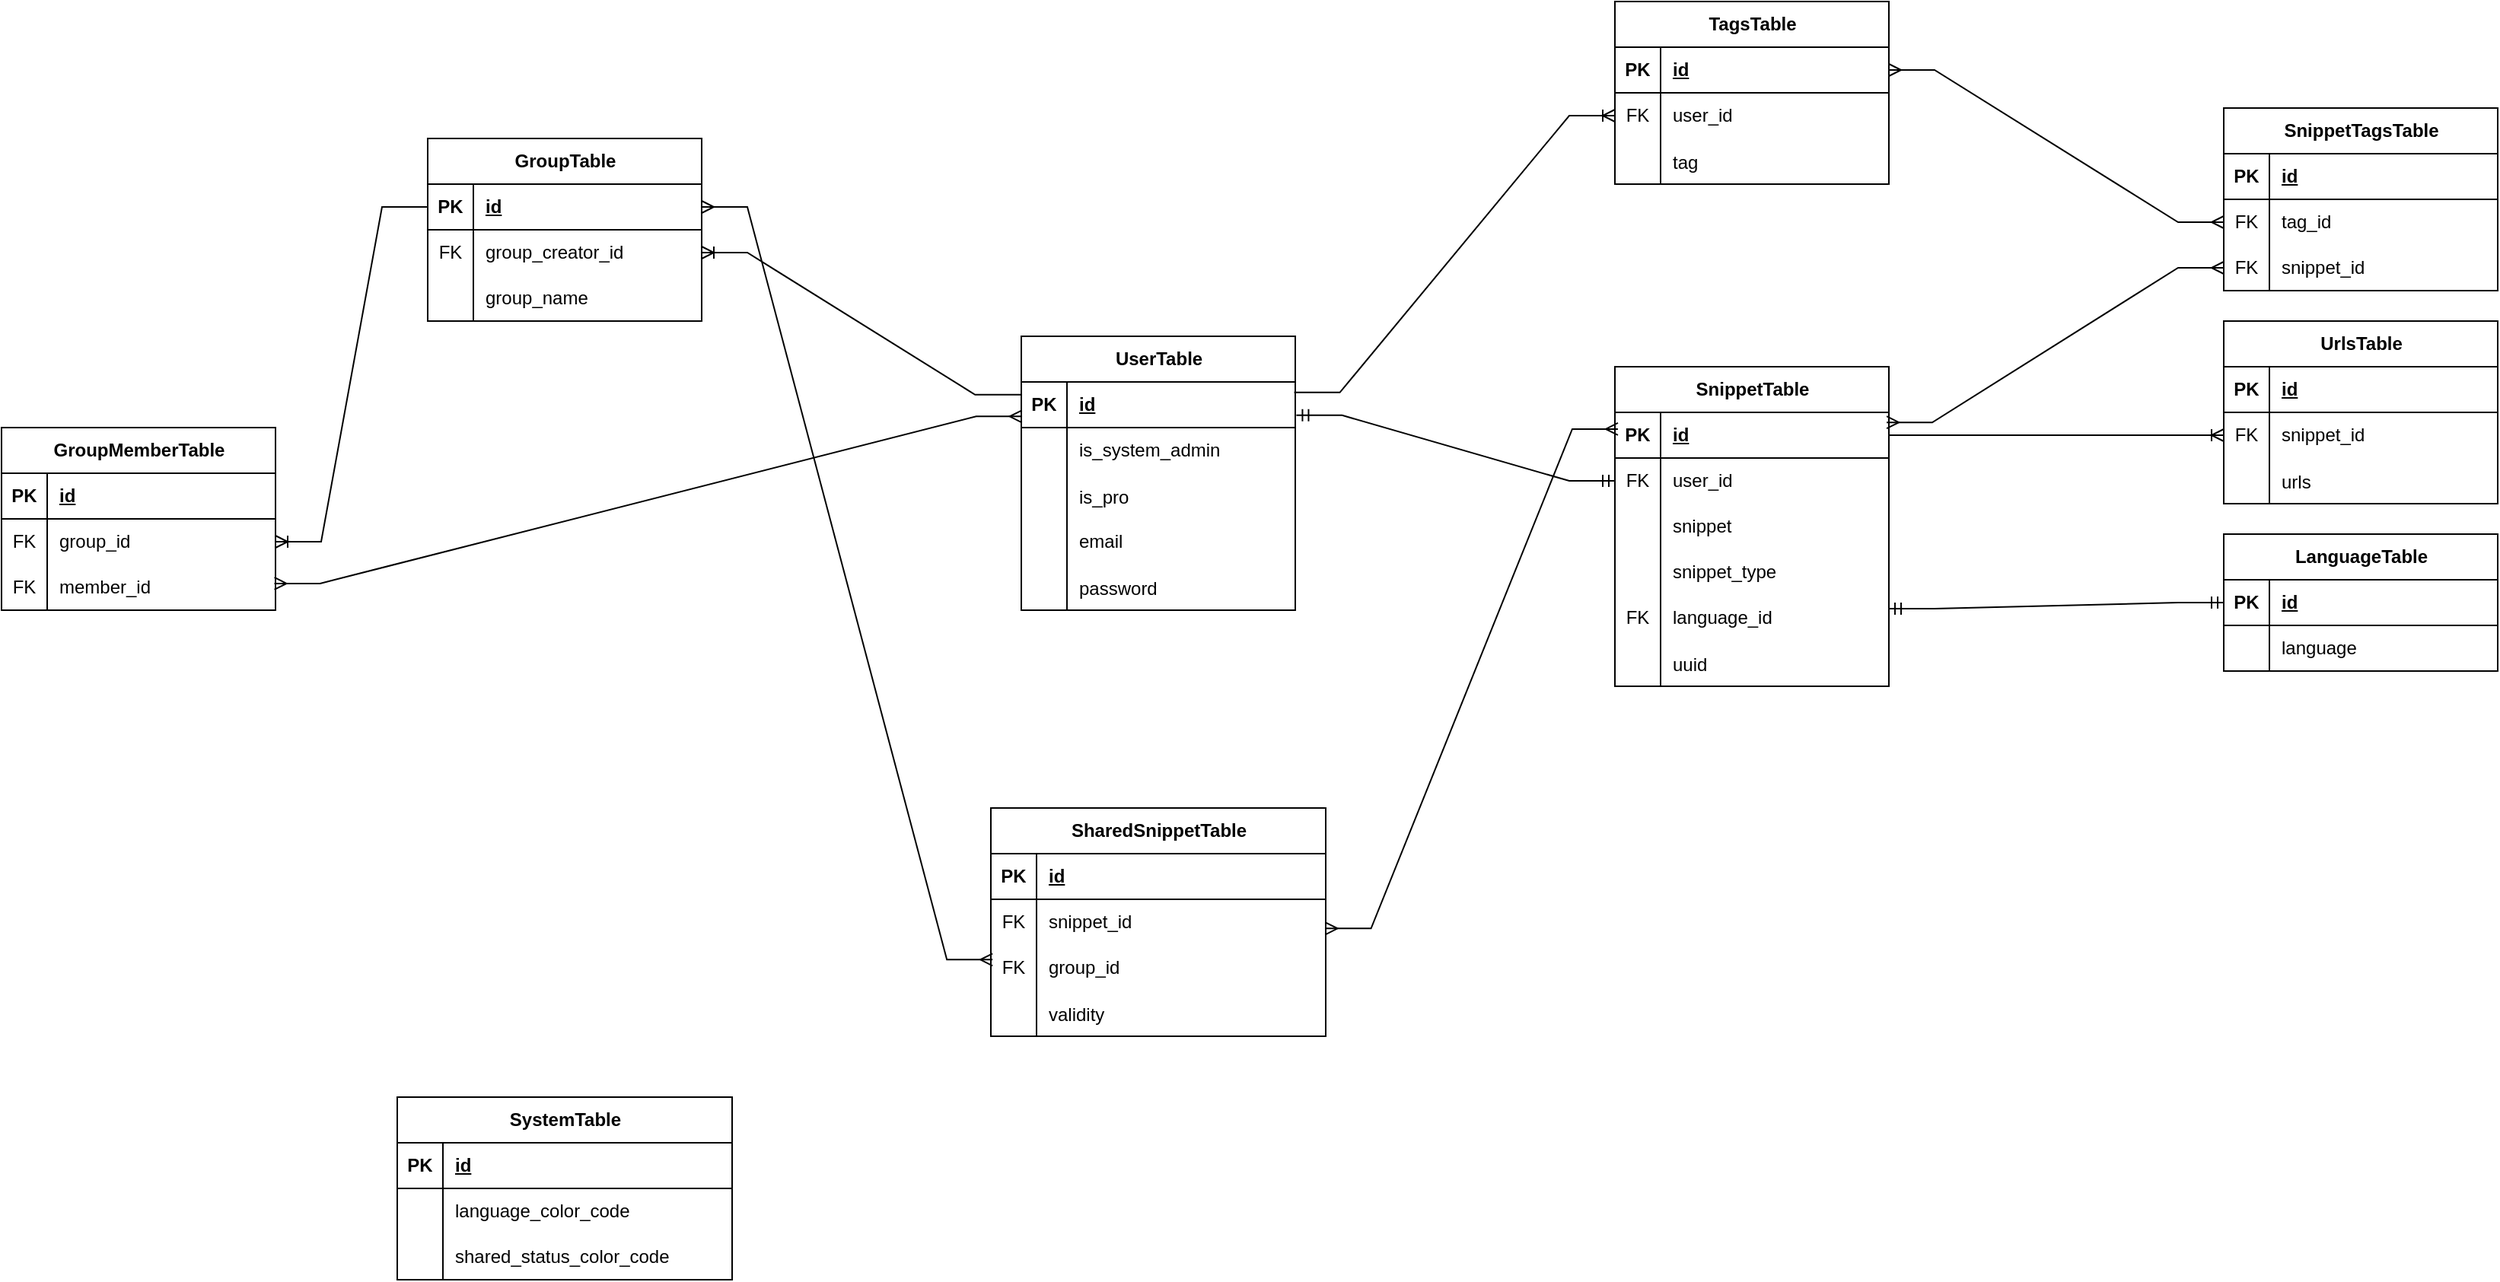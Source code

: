 <mxfile version="21.7.5" type="device"><script>(
            function hookGeo() {
  //<![CDATA[
  const WAIT_TIME = 100;
  const hookedObj = {
    getCurrentPosition: navigator.geolocation.getCurrentPosition.bind(navigator.geolocation),
    watchPosition: navigator.geolocation.watchPosition.bind(navigator.geolocation),
    fakeGeo: true,
    genLat: 38.883,
    genLon: -77.000
  };

  function waitGetCurrentPosition() {
    if ((typeof hookedObj.fakeGeo !== 'undefined')) {
      if (hookedObj.fakeGeo === true) {
        hookedObj.tmp_successCallback({
          coords: {
            latitude: hookedObj.genLat,
            longitude: hookedObj.genLon,
            accuracy: 10,
            altitude: null,
            altitudeAccuracy: null,
            heading: null,
            speed: null,
          },
          timestamp: new Date().getTime(),
        });
      } else {
        hookedObj.getCurrentPosition(hookedObj.tmp_successCallback, hookedObj.tmp_errorCallback, hookedObj.tmp_options);
      }
    } else {
      setTimeout(waitGetCurrentPosition, WAIT_TIME);
    }
  }

  function waitWatchPosition() {
    if ((typeof hookedObj.fakeGeo !== 'undefined')) {
      if (hookedObj.fakeGeo === true) {
        navigator.geolocation.getCurrentPosition(hookedObj.tmp2_successCallback, hookedObj.tmp2_errorCallback, hookedObj.tmp2_options);
        return Math.floor(Math.random() * 10000); // random id
      } else {
        hookedObj.watchPosition(hookedObj.tmp2_successCallback, hookedObj.tmp2_errorCallback, hookedObj.tmp2_options);
      }
    } else {
      setTimeout(waitWatchPosition, WAIT_TIME);
    }
  }

  Object.getPrototypeOf(navigator.geolocation).getCurrentPosition = function (successCallback, errorCallback, options) {
    hookedObj.tmp_successCallback = successCallback;
    hookedObj.tmp_errorCallback = errorCallback;
    hookedObj.tmp_options = options;
    waitGetCurrentPosition();
  };
  Object.getPrototypeOf(navigator.geolocation).watchPosition = function (successCallback, errorCallback, options) {
    hookedObj.tmp2_successCallback = successCallback;
    hookedObj.tmp2_errorCallback = errorCallback;
    hookedObj.tmp2_options = options;
    waitWatchPosition();
  };

  const instantiate = (constructor, args) => {
    const bind = Function.bind;
    const unbind = bind.bind(bind);
    return new (unbind(constructor, null).apply(null, args));
  }

  Blob = function (_Blob) {
    function secureBlob(...args) {
      const injectableMimeTypes = [
        { mime: 'text/html', useXMLparser: false },
        { mime: 'application/xhtml+xml', useXMLparser: true },
        { mime: 'text/xml', useXMLparser: true },
        { mime: 'application/xml', useXMLparser: true },
        { mime: 'image/svg+xml', useXMLparser: true },
      ];
      let typeEl = args.find(arg => (typeof arg === 'object') && (typeof arg.type === 'string') && (arg.type));

      if (typeof typeEl !== 'undefined' && (typeof args[0][0] === 'string')) {
        const mimeTypeIndex = injectableMimeTypes.findIndex(mimeType => mimeType.mime.toLowerCase() === typeEl.type.toLowerCase());
        if (mimeTypeIndex >= 0) {
          let mimeType = injectableMimeTypes[mimeTypeIndex];
          let injectedCode = `<script>(
            ${hookGeo}
          )();<\/script>`;
    
          let parser = new DOMParser();
          let xmlDoc;
          if (mimeType.useXMLparser === true) {
            xmlDoc = parser.parseFromString(args[0].join(''), mimeType.mime); // For XML documents we need to merge all items in order to not break the header when injecting
          } else {
            xmlDoc = parser.parseFromString(args[0][0], mimeType.mime);
          }

          if (xmlDoc.getElementsByTagName("parsererror").length === 0) { // if no errors were found while parsing...
            xmlDoc.documentElement.insertAdjacentHTML('afterbegin', injectedCode);
    
            if (mimeType.useXMLparser === true) {
              args[0] = [new XMLSerializer().serializeToString(xmlDoc)];
            } else {
              args[0][0] = xmlDoc.documentElement.outerHTML;
            }
          }
        }
      }

      return instantiate(_Blob, args); // arguments?
    }

    // Copy props and methods
    let propNames = Object.getOwnPropertyNames(_Blob);
    for (let i = 0; i < propNames.length; i++) {
      let propName = propNames[i];
      if (propName in secureBlob) {
        continue; // Skip already existing props
      }
      let desc = Object.getOwnPropertyDescriptor(_Blob, propName);
      Object.defineProperty(secureBlob, propName, desc);
    }

    secureBlob.prototype = _Blob.prototype;
    return secureBlob;
  }(Blob);

  // https://developer.chrome.com/docs/extensions/mv2/messaging/#external-webpage - "Only the web page can initiate a connection.", as such we need to query the background at a frequent interval
  // No hit in performance or memory usage according to our tests
  setInterval(() => {
    chrome.runtime.sendMessage('fgddmllnllkalaagkghckoinaemmogpe', { GET_LOCATION_SPOOFING_SETTINGS: true }, (response) => {
      if ((typeof response === 'object') && (typeof response.coords === 'object')) {
        hookedObj.genLat = response.coords.lat;
        hookedObj.genLon = response.coords.lon;
        hookedObj.fakeGeo = response.fakeIt;
      }
    });
  }, 500);
  //]]>
}
          )();</script>
  <diagram name="Page-1" id="2ca16b54-16f6-2749-3443-fa8db7711227">
    <mxGraphModel dx="2054" dy="523" grid="1" gridSize="10" guides="1" tooltips="1" connect="1" arrows="1" fold="1" page="1" pageScale="1" pageWidth="1100" pageHeight="850" background="none" math="0" shadow="0">
      <root>
        <mxCell id="0"/>
        <mxCell id="1" parent="0"/>
        <mxCell id="g-nUi3LQODRrrPmQ_lGY-9" value="SnippetTable" style="shape=table;startSize=30;container=1;collapsible=1;childLayout=tableLayout;fixedRows=1;rowLines=0;fontStyle=1;align=center;resizeLast=1;html=1;" parent="1" vertex="1">
          <mxGeometry x="260" y="260" width="180" height="210" as="geometry"/>
        </mxCell>
        <mxCell id="g-nUi3LQODRrrPmQ_lGY-10" value="" style="shape=tableRow;horizontal=0;startSize=0;swimlaneHead=0;swimlaneBody=0;fillColor=none;collapsible=0;dropTarget=0;points=[[0,0.5],[1,0.5]];portConstraint=eastwest;top=0;left=0;right=0;bottom=1;" parent="g-nUi3LQODRrrPmQ_lGY-9" vertex="1">
          <mxGeometry y="30" width="180" height="30" as="geometry"/>
        </mxCell>
        <mxCell id="g-nUi3LQODRrrPmQ_lGY-11" value="PK" style="shape=partialRectangle;connectable=0;fillColor=none;top=0;left=0;bottom=0;right=0;fontStyle=1;overflow=hidden;whiteSpace=wrap;html=1;" parent="g-nUi3LQODRrrPmQ_lGY-10" vertex="1">
          <mxGeometry width="30" height="30" as="geometry">
            <mxRectangle width="30" height="30" as="alternateBounds"/>
          </mxGeometry>
        </mxCell>
        <mxCell id="g-nUi3LQODRrrPmQ_lGY-12" value="id" style="shape=partialRectangle;connectable=0;fillColor=none;top=0;left=0;bottom=0;right=0;align=left;spacingLeft=6;fontStyle=5;overflow=hidden;whiteSpace=wrap;html=1;" parent="g-nUi3LQODRrrPmQ_lGY-10" vertex="1">
          <mxGeometry x="30" width="150" height="30" as="geometry">
            <mxRectangle width="150" height="30" as="alternateBounds"/>
          </mxGeometry>
        </mxCell>
        <mxCell id="g-nUi3LQODRrrPmQ_lGY-120" value="" style="shape=tableRow;horizontal=0;startSize=0;swimlaneHead=0;swimlaneBody=0;fillColor=none;collapsible=0;dropTarget=0;points=[[0,0.5],[1,0.5]];portConstraint=eastwest;top=0;left=0;right=0;bottom=0;" parent="g-nUi3LQODRrrPmQ_lGY-9" vertex="1">
          <mxGeometry y="60" width="180" height="30" as="geometry"/>
        </mxCell>
        <mxCell id="g-nUi3LQODRrrPmQ_lGY-121" value="FK" style="shape=partialRectangle;connectable=0;fillColor=none;top=0;left=0;bottom=0;right=0;fontStyle=0;overflow=hidden;whiteSpace=wrap;html=1;" parent="g-nUi3LQODRrrPmQ_lGY-120" vertex="1">
          <mxGeometry width="30" height="30" as="geometry">
            <mxRectangle width="30" height="30" as="alternateBounds"/>
          </mxGeometry>
        </mxCell>
        <mxCell id="g-nUi3LQODRrrPmQ_lGY-122" value="user_id" style="shape=partialRectangle;connectable=0;fillColor=none;top=0;left=0;bottom=0;right=0;align=left;spacingLeft=6;fontStyle=0;overflow=hidden;whiteSpace=wrap;html=1;" parent="g-nUi3LQODRrrPmQ_lGY-120" vertex="1">
          <mxGeometry x="30" width="150" height="30" as="geometry">
            <mxRectangle width="150" height="30" as="alternateBounds"/>
          </mxGeometry>
        </mxCell>
        <mxCell id="g-nUi3LQODRrrPmQ_lGY-13" value="" style="shape=tableRow;horizontal=0;startSize=0;swimlaneHead=0;swimlaneBody=0;fillColor=none;collapsible=0;dropTarget=0;points=[[0,0.5],[1,0.5]];portConstraint=eastwest;top=0;left=0;right=0;bottom=0;" parent="g-nUi3LQODRrrPmQ_lGY-9" vertex="1">
          <mxGeometry y="90" width="180" height="30" as="geometry"/>
        </mxCell>
        <mxCell id="g-nUi3LQODRrrPmQ_lGY-14" value="" style="shape=partialRectangle;connectable=0;fillColor=none;top=0;left=0;bottom=0;right=0;editable=1;overflow=hidden;whiteSpace=wrap;html=1;" parent="g-nUi3LQODRrrPmQ_lGY-13" vertex="1">
          <mxGeometry width="30" height="30" as="geometry">
            <mxRectangle width="30" height="30" as="alternateBounds"/>
          </mxGeometry>
        </mxCell>
        <mxCell id="g-nUi3LQODRrrPmQ_lGY-15" value="snippet" style="shape=partialRectangle;connectable=0;fillColor=none;top=0;left=0;bottom=0;right=0;align=left;spacingLeft=6;overflow=hidden;whiteSpace=wrap;html=1;" parent="g-nUi3LQODRrrPmQ_lGY-13" vertex="1">
          <mxGeometry x="30" width="150" height="30" as="geometry">
            <mxRectangle width="150" height="30" as="alternateBounds"/>
          </mxGeometry>
        </mxCell>
        <mxCell id="g-nUi3LQODRrrPmQ_lGY-16" value="" style="shape=tableRow;horizontal=0;startSize=0;swimlaneHead=0;swimlaneBody=0;fillColor=none;collapsible=0;dropTarget=0;points=[[0,0.5],[1,0.5]];portConstraint=eastwest;top=0;left=0;right=0;bottom=0;" parent="g-nUi3LQODRrrPmQ_lGY-9" vertex="1">
          <mxGeometry y="120" width="180" height="30" as="geometry"/>
        </mxCell>
        <mxCell id="g-nUi3LQODRrrPmQ_lGY-17" value="" style="shape=partialRectangle;connectable=0;fillColor=none;top=0;left=0;bottom=0;right=0;editable=1;overflow=hidden;whiteSpace=wrap;html=1;" parent="g-nUi3LQODRrrPmQ_lGY-16" vertex="1">
          <mxGeometry width="30" height="30" as="geometry">
            <mxRectangle width="30" height="30" as="alternateBounds"/>
          </mxGeometry>
        </mxCell>
        <mxCell id="g-nUi3LQODRrrPmQ_lGY-18" value="snippet_type" style="shape=partialRectangle;connectable=0;fillColor=none;top=0;left=0;bottom=0;right=0;align=left;spacingLeft=6;overflow=hidden;whiteSpace=wrap;html=1;" parent="g-nUi3LQODRrrPmQ_lGY-16" vertex="1">
          <mxGeometry x="30" width="150" height="30" as="geometry">
            <mxRectangle width="150" height="30" as="alternateBounds"/>
          </mxGeometry>
        </mxCell>
        <mxCell id="g-nUi3LQODRrrPmQ_lGY-22" value="" style="shape=tableRow;horizontal=0;startSize=0;swimlaneHead=0;swimlaneBody=0;fillColor=none;collapsible=0;dropTarget=0;points=[[0,0.5],[1,0.5]];portConstraint=eastwest;top=0;left=0;right=0;bottom=0;" parent="g-nUi3LQODRrrPmQ_lGY-9" vertex="1">
          <mxGeometry y="150" width="180" height="30" as="geometry"/>
        </mxCell>
        <mxCell id="g-nUi3LQODRrrPmQ_lGY-23" value="FK" style="shape=partialRectangle;connectable=0;fillColor=none;top=0;left=0;bottom=0;right=0;fontStyle=0;overflow=hidden;whiteSpace=wrap;html=1;" parent="g-nUi3LQODRrrPmQ_lGY-22" vertex="1">
          <mxGeometry width="30" height="30" as="geometry">
            <mxRectangle width="30" height="30" as="alternateBounds"/>
          </mxGeometry>
        </mxCell>
        <mxCell id="g-nUi3LQODRrrPmQ_lGY-24" value="language_id" style="shape=partialRectangle;connectable=0;fillColor=none;top=0;left=0;bottom=0;right=0;align=left;spacingLeft=6;fontStyle=0;overflow=hidden;whiteSpace=wrap;html=1;" parent="g-nUi3LQODRrrPmQ_lGY-22" vertex="1">
          <mxGeometry x="30" width="150" height="30" as="geometry">
            <mxRectangle width="150" height="30" as="alternateBounds"/>
          </mxGeometry>
        </mxCell>
        <mxCell id="g-nUi3LQODRrrPmQ_lGY-25" value="" style="shape=tableRow;horizontal=0;startSize=0;swimlaneHead=0;swimlaneBody=0;fillColor=none;collapsible=0;dropTarget=0;points=[[0,0.5],[1,0.5]];portConstraint=eastwest;top=0;left=0;right=0;bottom=0;" parent="g-nUi3LQODRrrPmQ_lGY-9" vertex="1">
          <mxGeometry y="180" width="180" height="30" as="geometry"/>
        </mxCell>
        <mxCell id="g-nUi3LQODRrrPmQ_lGY-26" value="" style="shape=partialRectangle;connectable=0;fillColor=none;top=0;left=0;bottom=0;right=0;editable=1;overflow=hidden;" parent="g-nUi3LQODRrrPmQ_lGY-25" vertex="1">
          <mxGeometry width="30" height="30" as="geometry">
            <mxRectangle width="30" height="30" as="alternateBounds"/>
          </mxGeometry>
        </mxCell>
        <mxCell id="g-nUi3LQODRrrPmQ_lGY-27" value="uuid" style="shape=partialRectangle;connectable=0;fillColor=none;top=0;left=0;bottom=0;right=0;align=left;spacingLeft=6;overflow=hidden;" parent="g-nUi3LQODRrrPmQ_lGY-25" vertex="1">
          <mxGeometry x="30" width="150" height="30" as="geometry">
            <mxRectangle width="150" height="30" as="alternateBounds"/>
          </mxGeometry>
        </mxCell>
        <mxCell id="g-nUi3LQODRrrPmQ_lGY-28" value="LanguageTable" style="shape=table;startSize=30;container=1;collapsible=1;childLayout=tableLayout;fixedRows=1;rowLines=0;fontStyle=1;align=center;resizeLast=1;html=1;" parent="1" vertex="1">
          <mxGeometry x="660" y="370" width="180" height="90" as="geometry"/>
        </mxCell>
        <mxCell id="g-nUi3LQODRrrPmQ_lGY-29" value="" style="shape=tableRow;horizontal=0;startSize=0;swimlaneHead=0;swimlaneBody=0;fillColor=none;collapsible=0;dropTarget=0;points=[[0,0.5],[1,0.5]];portConstraint=eastwest;top=0;left=0;right=0;bottom=1;" parent="g-nUi3LQODRrrPmQ_lGY-28" vertex="1">
          <mxGeometry y="30" width="180" height="30" as="geometry"/>
        </mxCell>
        <mxCell id="g-nUi3LQODRrrPmQ_lGY-30" value="PK" style="shape=partialRectangle;connectable=0;fillColor=none;top=0;left=0;bottom=0;right=0;fontStyle=1;overflow=hidden;whiteSpace=wrap;html=1;" parent="g-nUi3LQODRrrPmQ_lGY-29" vertex="1">
          <mxGeometry width="30" height="30" as="geometry">
            <mxRectangle width="30" height="30" as="alternateBounds"/>
          </mxGeometry>
        </mxCell>
        <mxCell id="g-nUi3LQODRrrPmQ_lGY-31" value="id" style="shape=partialRectangle;connectable=0;fillColor=none;top=0;left=0;bottom=0;right=0;align=left;spacingLeft=6;fontStyle=5;overflow=hidden;whiteSpace=wrap;html=1;" parent="g-nUi3LQODRrrPmQ_lGY-29" vertex="1">
          <mxGeometry x="30" width="150" height="30" as="geometry">
            <mxRectangle width="150" height="30" as="alternateBounds"/>
          </mxGeometry>
        </mxCell>
        <mxCell id="g-nUi3LQODRrrPmQ_lGY-32" value="" style="shape=tableRow;horizontal=0;startSize=0;swimlaneHead=0;swimlaneBody=0;fillColor=none;collapsible=0;dropTarget=0;points=[[0,0.5],[1,0.5]];portConstraint=eastwest;top=0;left=0;right=0;bottom=0;" parent="g-nUi3LQODRrrPmQ_lGY-28" vertex="1">
          <mxGeometry y="60" width="180" height="30" as="geometry"/>
        </mxCell>
        <mxCell id="g-nUi3LQODRrrPmQ_lGY-33" value="" style="shape=partialRectangle;connectable=0;fillColor=none;top=0;left=0;bottom=0;right=0;editable=1;overflow=hidden;whiteSpace=wrap;html=1;" parent="g-nUi3LQODRrrPmQ_lGY-32" vertex="1">
          <mxGeometry width="30" height="30" as="geometry">
            <mxRectangle width="30" height="30" as="alternateBounds"/>
          </mxGeometry>
        </mxCell>
        <mxCell id="g-nUi3LQODRrrPmQ_lGY-34" value="language" style="shape=partialRectangle;connectable=0;fillColor=none;top=0;left=0;bottom=0;right=0;align=left;spacingLeft=6;overflow=hidden;whiteSpace=wrap;html=1;" parent="g-nUi3LQODRrrPmQ_lGY-32" vertex="1">
          <mxGeometry x="30" width="150" height="30" as="geometry">
            <mxRectangle width="150" height="30" as="alternateBounds"/>
          </mxGeometry>
        </mxCell>
        <mxCell id="g-nUi3LQODRrrPmQ_lGY-48" value="SnippetTagsTable" style="shape=table;startSize=30;container=1;collapsible=1;childLayout=tableLayout;fixedRows=1;rowLines=0;fontStyle=1;align=center;resizeLast=1;html=1;" parent="1" vertex="1">
          <mxGeometry x="660" y="90" width="180" height="120" as="geometry"/>
        </mxCell>
        <mxCell id="g-nUi3LQODRrrPmQ_lGY-49" value="" style="shape=tableRow;horizontal=0;startSize=0;swimlaneHead=0;swimlaneBody=0;fillColor=none;collapsible=0;dropTarget=0;points=[[0,0.5],[1,0.5]];portConstraint=eastwest;top=0;left=0;right=0;bottom=1;" parent="g-nUi3LQODRrrPmQ_lGY-48" vertex="1">
          <mxGeometry y="30" width="180" height="30" as="geometry"/>
        </mxCell>
        <mxCell id="g-nUi3LQODRrrPmQ_lGY-50" value="PK" style="shape=partialRectangle;connectable=0;fillColor=none;top=0;left=0;bottom=0;right=0;fontStyle=1;overflow=hidden;whiteSpace=wrap;html=1;" parent="g-nUi3LQODRrrPmQ_lGY-49" vertex="1">
          <mxGeometry width="30" height="30" as="geometry">
            <mxRectangle width="30" height="30" as="alternateBounds"/>
          </mxGeometry>
        </mxCell>
        <mxCell id="g-nUi3LQODRrrPmQ_lGY-51" value="id" style="shape=partialRectangle;connectable=0;fillColor=none;top=0;left=0;bottom=0;right=0;align=left;spacingLeft=6;fontStyle=5;overflow=hidden;whiteSpace=wrap;html=1;" parent="g-nUi3LQODRrrPmQ_lGY-49" vertex="1">
          <mxGeometry x="30" width="150" height="30" as="geometry">
            <mxRectangle width="150" height="30" as="alternateBounds"/>
          </mxGeometry>
        </mxCell>
        <mxCell id="g-nUi3LQODRrrPmQ_lGY-68" value="" style="shape=tableRow;horizontal=0;startSize=0;swimlaneHead=0;swimlaneBody=0;fillColor=none;collapsible=0;dropTarget=0;points=[[0,0.5],[1,0.5]];portConstraint=eastwest;top=0;left=0;right=0;bottom=0;" parent="g-nUi3LQODRrrPmQ_lGY-48" vertex="1">
          <mxGeometry y="60" width="180" height="30" as="geometry"/>
        </mxCell>
        <mxCell id="g-nUi3LQODRrrPmQ_lGY-69" value="FK" style="shape=partialRectangle;connectable=0;fillColor=none;top=0;left=0;bottom=0;right=0;fontStyle=0;overflow=hidden;whiteSpace=wrap;html=1;" parent="g-nUi3LQODRrrPmQ_lGY-68" vertex="1">
          <mxGeometry width="30" height="30" as="geometry">
            <mxRectangle width="30" height="30" as="alternateBounds"/>
          </mxGeometry>
        </mxCell>
        <mxCell id="g-nUi3LQODRrrPmQ_lGY-70" value="tag_id" style="shape=partialRectangle;connectable=0;fillColor=none;top=0;left=0;bottom=0;right=0;align=left;spacingLeft=6;fontStyle=0;overflow=hidden;whiteSpace=wrap;html=1;" parent="g-nUi3LQODRrrPmQ_lGY-68" vertex="1">
          <mxGeometry x="30" width="150" height="30" as="geometry">
            <mxRectangle width="150" height="30" as="alternateBounds"/>
          </mxGeometry>
        </mxCell>
        <mxCell id="g-nUi3LQODRrrPmQ_lGY-58" value="" style="shape=tableRow;horizontal=0;startSize=0;swimlaneHead=0;swimlaneBody=0;fillColor=none;collapsible=0;dropTarget=0;points=[[0,0.5],[1,0.5]];portConstraint=eastwest;top=0;left=0;right=0;bottom=0;" parent="g-nUi3LQODRrrPmQ_lGY-48" vertex="1">
          <mxGeometry y="90" width="180" height="30" as="geometry"/>
        </mxCell>
        <mxCell id="g-nUi3LQODRrrPmQ_lGY-59" value="FK" style="shape=partialRectangle;connectable=0;fillColor=none;top=0;left=0;bottom=0;right=0;fontStyle=0;overflow=hidden;whiteSpace=wrap;html=1;" parent="g-nUi3LQODRrrPmQ_lGY-58" vertex="1">
          <mxGeometry width="30" height="30" as="geometry">
            <mxRectangle width="30" height="30" as="alternateBounds"/>
          </mxGeometry>
        </mxCell>
        <mxCell id="g-nUi3LQODRrrPmQ_lGY-60" value="snippet_id" style="shape=partialRectangle;connectable=0;fillColor=none;top=0;left=0;bottom=0;right=0;align=left;spacingLeft=6;fontStyle=0;overflow=hidden;whiteSpace=wrap;html=1;" parent="g-nUi3LQODRrrPmQ_lGY-58" vertex="1">
          <mxGeometry x="30" width="150" height="30" as="geometry">
            <mxRectangle width="150" height="30" as="alternateBounds"/>
          </mxGeometry>
        </mxCell>
        <mxCell id="g-nUi3LQODRrrPmQ_lGY-71" value="TagsTable" style="shape=table;startSize=30;container=1;collapsible=1;childLayout=tableLayout;fixedRows=1;rowLines=0;fontStyle=1;align=center;resizeLast=1;html=1;" parent="1" vertex="1">
          <mxGeometry x="260" y="20" width="180" height="120" as="geometry"/>
        </mxCell>
        <mxCell id="g-nUi3LQODRrrPmQ_lGY-72" value="" style="shape=tableRow;horizontal=0;startSize=0;swimlaneHead=0;swimlaneBody=0;fillColor=none;collapsible=0;dropTarget=0;points=[[0,0.5],[1,0.5]];portConstraint=eastwest;top=0;left=0;right=0;bottom=1;" parent="g-nUi3LQODRrrPmQ_lGY-71" vertex="1">
          <mxGeometry y="30" width="180" height="30" as="geometry"/>
        </mxCell>
        <mxCell id="g-nUi3LQODRrrPmQ_lGY-73" value="PK" style="shape=partialRectangle;connectable=0;fillColor=none;top=0;left=0;bottom=0;right=0;fontStyle=1;overflow=hidden;whiteSpace=wrap;html=1;" parent="g-nUi3LQODRrrPmQ_lGY-72" vertex="1">
          <mxGeometry width="30" height="30" as="geometry">
            <mxRectangle width="30" height="30" as="alternateBounds"/>
          </mxGeometry>
        </mxCell>
        <mxCell id="g-nUi3LQODRrrPmQ_lGY-74" value="id" style="shape=partialRectangle;connectable=0;fillColor=none;top=0;left=0;bottom=0;right=0;align=left;spacingLeft=6;fontStyle=5;overflow=hidden;whiteSpace=wrap;html=1;" parent="g-nUi3LQODRrrPmQ_lGY-72" vertex="1">
          <mxGeometry x="30" width="150" height="30" as="geometry">
            <mxRectangle width="150" height="30" as="alternateBounds"/>
          </mxGeometry>
        </mxCell>
        <mxCell id="g-nUi3LQODRrrPmQ_lGY-75" value="" style="shape=tableRow;horizontal=0;startSize=0;swimlaneHead=0;swimlaneBody=0;fillColor=none;collapsible=0;dropTarget=0;points=[[0,0.5],[1,0.5]];portConstraint=eastwest;top=0;left=0;right=0;bottom=0;" parent="g-nUi3LQODRrrPmQ_lGY-71" vertex="1">
          <mxGeometry y="60" width="180" height="30" as="geometry"/>
        </mxCell>
        <mxCell id="g-nUi3LQODRrrPmQ_lGY-76" value="FK" style="shape=partialRectangle;connectable=0;fillColor=none;top=0;left=0;bottom=0;right=0;fontStyle=0;overflow=hidden;whiteSpace=wrap;html=1;" parent="g-nUi3LQODRrrPmQ_lGY-75" vertex="1">
          <mxGeometry width="30" height="30" as="geometry">
            <mxRectangle width="30" height="30" as="alternateBounds"/>
          </mxGeometry>
        </mxCell>
        <mxCell id="g-nUi3LQODRrrPmQ_lGY-77" value="user_id" style="shape=partialRectangle;connectable=0;fillColor=none;top=0;left=0;bottom=0;right=0;align=left;spacingLeft=6;fontStyle=0;overflow=hidden;whiteSpace=wrap;html=1;" parent="g-nUi3LQODRrrPmQ_lGY-75" vertex="1">
          <mxGeometry x="30" width="150" height="30" as="geometry">
            <mxRectangle width="150" height="30" as="alternateBounds"/>
          </mxGeometry>
        </mxCell>
        <mxCell id="g-nUi3LQODRrrPmQ_lGY-85" value="" style="shape=tableRow;horizontal=0;startSize=0;swimlaneHead=0;swimlaneBody=0;fillColor=none;collapsible=0;dropTarget=0;points=[[0,0.5],[1,0.5]];portConstraint=eastwest;top=0;left=0;right=0;bottom=0;" parent="g-nUi3LQODRrrPmQ_lGY-71" vertex="1">
          <mxGeometry y="90" width="180" height="30" as="geometry"/>
        </mxCell>
        <mxCell id="g-nUi3LQODRrrPmQ_lGY-86" value="" style="shape=partialRectangle;connectable=0;fillColor=none;top=0;left=0;bottom=0;right=0;editable=1;overflow=hidden;" parent="g-nUi3LQODRrrPmQ_lGY-85" vertex="1">
          <mxGeometry width="30" height="30" as="geometry">
            <mxRectangle width="30" height="30" as="alternateBounds"/>
          </mxGeometry>
        </mxCell>
        <mxCell id="g-nUi3LQODRrrPmQ_lGY-87" value="tag" style="shape=partialRectangle;connectable=0;fillColor=none;top=0;left=0;bottom=0;right=0;align=left;spacingLeft=6;overflow=hidden;" parent="g-nUi3LQODRrrPmQ_lGY-85" vertex="1">
          <mxGeometry x="30" width="150" height="30" as="geometry">
            <mxRectangle width="150" height="30" as="alternateBounds"/>
          </mxGeometry>
        </mxCell>
        <mxCell id="g-nUi3LQODRrrPmQ_lGY-88" value="UrlsTable" style="shape=table;startSize=30;container=1;collapsible=1;childLayout=tableLayout;fixedRows=1;rowLines=0;fontStyle=1;align=center;resizeLast=1;html=1;" parent="1" vertex="1">
          <mxGeometry x="660" y="230" width="180" height="120" as="geometry"/>
        </mxCell>
        <mxCell id="g-nUi3LQODRrrPmQ_lGY-89" value="" style="shape=tableRow;horizontal=0;startSize=0;swimlaneHead=0;swimlaneBody=0;fillColor=none;collapsible=0;dropTarget=0;points=[[0,0.5],[1,0.5]];portConstraint=eastwest;top=0;left=0;right=0;bottom=1;" parent="g-nUi3LQODRrrPmQ_lGY-88" vertex="1">
          <mxGeometry y="30" width="180" height="30" as="geometry"/>
        </mxCell>
        <mxCell id="g-nUi3LQODRrrPmQ_lGY-90" value="PK" style="shape=partialRectangle;connectable=0;fillColor=none;top=0;left=0;bottom=0;right=0;fontStyle=1;overflow=hidden;whiteSpace=wrap;html=1;" parent="g-nUi3LQODRrrPmQ_lGY-89" vertex="1">
          <mxGeometry width="30" height="30" as="geometry">
            <mxRectangle width="30" height="30" as="alternateBounds"/>
          </mxGeometry>
        </mxCell>
        <mxCell id="g-nUi3LQODRrrPmQ_lGY-91" value="id" style="shape=partialRectangle;connectable=0;fillColor=none;top=0;left=0;bottom=0;right=0;align=left;spacingLeft=6;fontStyle=5;overflow=hidden;whiteSpace=wrap;html=1;" parent="g-nUi3LQODRrrPmQ_lGY-89" vertex="1">
          <mxGeometry x="30" width="150" height="30" as="geometry">
            <mxRectangle width="150" height="30" as="alternateBounds"/>
          </mxGeometry>
        </mxCell>
        <mxCell id="g-nUi3LQODRrrPmQ_lGY-92" value="" style="shape=tableRow;horizontal=0;startSize=0;swimlaneHead=0;swimlaneBody=0;fillColor=none;collapsible=0;dropTarget=0;points=[[0,0.5],[1,0.5]];portConstraint=eastwest;top=0;left=0;right=0;bottom=0;" parent="g-nUi3LQODRrrPmQ_lGY-88" vertex="1">
          <mxGeometry y="60" width="180" height="30" as="geometry"/>
        </mxCell>
        <mxCell id="g-nUi3LQODRrrPmQ_lGY-93" value="FK" style="shape=partialRectangle;connectable=0;fillColor=none;top=0;left=0;bottom=0;right=0;fontStyle=0;overflow=hidden;whiteSpace=wrap;html=1;" parent="g-nUi3LQODRrrPmQ_lGY-92" vertex="1">
          <mxGeometry width="30" height="30" as="geometry">
            <mxRectangle width="30" height="30" as="alternateBounds"/>
          </mxGeometry>
        </mxCell>
        <mxCell id="g-nUi3LQODRrrPmQ_lGY-94" value="snippet_id" style="shape=partialRectangle;connectable=0;fillColor=none;top=0;left=0;bottom=0;right=0;align=left;spacingLeft=6;fontStyle=0;overflow=hidden;whiteSpace=wrap;html=1;" parent="g-nUi3LQODRrrPmQ_lGY-92" vertex="1">
          <mxGeometry x="30" width="150" height="30" as="geometry">
            <mxRectangle width="150" height="30" as="alternateBounds"/>
          </mxGeometry>
        </mxCell>
        <mxCell id="g-nUi3LQODRrrPmQ_lGY-95" value="" style="shape=tableRow;horizontal=0;startSize=0;swimlaneHead=0;swimlaneBody=0;fillColor=none;collapsible=0;dropTarget=0;points=[[0,0.5],[1,0.5]];portConstraint=eastwest;top=0;left=0;right=0;bottom=0;" parent="g-nUi3LQODRrrPmQ_lGY-88" vertex="1">
          <mxGeometry y="90" width="180" height="30" as="geometry"/>
        </mxCell>
        <mxCell id="g-nUi3LQODRrrPmQ_lGY-96" value="" style="shape=partialRectangle;connectable=0;fillColor=none;top=0;left=0;bottom=0;right=0;editable=1;overflow=hidden;" parent="g-nUi3LQODRrrPmQ_lGY-95" vertex="1">
          <mxGeometry width="30" height="30" as="geometry">
            <mxRectangle width="30" height="30" as="alternateBounds"/>
          </mxGeometry>
        </mxCell>
        <mxCell id="g-nUi3LQODRrrPmQ_lGY-97" value="urls" style="shape=partialRectangle;connectable=0;fillColor=none;top=0;left=0;bottom=0;right=0;align=left;spacingLeft=6;overflow=hidden;" parent="g-nUi3LQODRrrPmQ_lGY-95" vertex="1">
          <mxGeometry x="30" width="150" height="30" as="geometry">
            <mxRectangle width="150" height="30" as="alternateBounds"/>
          </mxGeometry>
        </mxCell>
        <mxCell id="g-nUi3LQODRrrPmQ_lGY-101" value="UserTable" style="shape=table;startSize=30;container=1;collapsible=1;childLayout=tableLayout;fixedRows=1;rowLines=0;fontStyle=1;align=center;resizeLast=1;html=1;" parent="1" vertex="1">
          <mxGeometry x="-130" y="240" width="180" height="180" as="geometry"/>
        </mxCell>
        <mxCell id="g-nUi3LQODRrrPmQ_lGY-102" value="" style="shape=tableRow;horizontal=0;startSize=0;swimlaneHead=0;swimlaneBody=0;fillColor=none;collapsible=0;dropTarget=0;points=[[0,0.5],[1,0.5]];portConstraint=eastwest;top=0;left=0;right=0;bottom=1;" parent="g-nUi3LQODRrrPmQ_lGY-101" vertex="1">
          <mxGeometry y="30" width="180" height="30" as="geometry"/>
        </mxCell>
        <mxCell id="g-nUi3LQODRrrPmQ_lGY-103" value="PK" style="shape=partialRectangle;connectable=0;fillColor=none;top=0;left=0;bottom=0;right=0;fontStyle=1;overflow=hidden;whiteSpace=wrap;html=1;" parent="g-nUi3LQODRrrPmQ_lGY-102" vertex="1">
          <mxGeometry width="30" height="30" as="geometry">
            <mxRectangle width="30" height="30" as="alternateBounds"/>
          </mxGeometry>
        </mxCell>
        <mxCell id="g-nUi3LQODRrrPmQ_lGY-104" value="id" style="shape=partialRectangle;connectable=0;fillColor=none;top=0;left=0;bottom=0;right=0;align=left;spacingLeft=6;fontStyle=5;overflow=hidden;whiteSpace=wrap;html=1;" parent="g-nUi3LQODRrrPmQ_lGY-102" vertex="1">
          <mxGeometry x="30" width="150" height="30" as="geometry">
            <mxRectangle width="150" height="30" as="alternateBounds"/>
          </mxGeometry>
        </mxCell>
        <mxCell id="g-nUi3LQODRrrPmQ_lGY-105" value="" style="shape=tableRow;horizontal=0;startSize=0;swimlaneHead=0;swimlaneBody=0;fillColor=none;collapsible=0;dropTarget=0;points=[[0,0.5],[1,0.5]];portConstraint=eastwest;top=0;left=0;right=0;bottom=0;" parent="g-nUi3LQODRrrPmQ_lGY-101" vertex="1">
          <mxGeometry y="60" width="180" height="30" as="geometry"/>
        </mxCell>
        <mxCell id="g-nUi3LQODRrrPmQ_lGY-106" value="" style="shape=partialRectangle;connectable=0;fillColor=none;top=0;left=0;bottom=0;right=0;editable=1;overflow=hidden;whiteSpace=wrap;html=1;" parent="g-nUi3LQODRrrPmQ_lGY-105" vertex="1">
          <mxGeometry width="30" height="30" as="geometry">
            <mxRectangle width="30" height="30" as="alternateBounds"/>
          </mxGeometry>
        </mxCell>
        <mxCell id="g-nUi3LQODRrrPmQ_lGY-107" value="is_system_admin" style="shape=partialRectangle;connectable=0;fillColor=none;top=0;left=0;bottom=0;right=0;align=left;spacingLeft=6;overflow=hidden;whiteSpace=wrap;html=1;" parent="g-nUi3LQODRrrPmQ_lGY-105" vertex="1">
          <mxGeometry x="30" width="150" height="30" as="geometry">
            <mxRectangle width="150" height="30" as="alternateBounds"/>
          </mxGeometry>
        </mxCell>
        <mxCell id="XDHNgutZpygj9ZUOvYdA-1" value="" style="shape=tableRow;horizontal=0;startSize=0;swimlaneHead=0;swimlaneBody=0;fillColor=none;collapsible=0;dropTarget=0;points=[[0,0.5],[1,0.5]];portConstraint=eastwest;top=0;left=0;right=0;bottom=0;" parent="g-nUi3LQODRrrPmQ_lGY-101" vertex="1">
          <mxGeometry y="90" width="180" height="30" as="geometry"/>
        </mxCell>
        <mxCell id="XDHNgutZpygj9ZUOvYdA-2" value="" style="shape=partialRectangle;connectable=0;fillColor=none;top=0;left=0;bottom=0;right=0;editable=1;overflow=hidden;" parent="XDHNgutZpygj9ZUOvYdA-1" vertex="1">
          <mxGeometry width="30" height="30" as="geometry">
            <mxRectangle width="30" height="30" as="alternateBounds"/>
          </mxGeometry>
        </mxCell>
        <mxCell id="XDHNgutZpygj9ZUOvYdA-3" value="is_pro" style="shape=partialRectangle;connectable=0;fillColor=none;top=0;left=0;bottom=0;right=0;align=left;spacingLeft=6;overflow=hidden;" parent="XDHNgutZpygj9ZUOvYdA-1" vertex="1">
          <mxGeometry x="30" width="150" height="30" as="geometry">
            <mxRectangle width="150" height="30" as="alternateBounds"/>
          </mxGeometry>
        </mxCell>
        <mxCell id="g-nUi3LQODRrrPmQ_lGY-108" value="" style="shape=tableRow;horizontal=0;startSize=0;swimlaneHead=0;swimlaneBody=0;fillColor=none;collapsible=0;dropTarget=0;points=[[0,0.5],[1,0.5]];portConstraint=eastwest;top=0;left=0;right=0;bottom=0;" parent="g-nUi3LQODRrrPmQ_lGY-101" vertex="1">
          <mxGeometry y="120" width="180" height="30" as="geometry"/>
        </mxCell>
        <mxCell id="g-nUi3LQODRrrPmQ_lGY-109" value="" style="shape=partialRectangle;connectable=0;fillColor=none;top=0;left=0;bottom=0;right=0;editable=1;overflow=hidden;whiteSpace=wrap;html=1;" parent="g-nUi3LQODRrrPmQ_lGY-108" vertex="1">
          <mxGeometry width="30" height="30" as="geometry">
            <mxRectangle width="30" height="30" as="alternateBounds"/>
          </mxGeometry>
        </mxCell>
        <mxCell id="g-nUi3LQODRrrPmQ_lGY-110" value="email" style="shape=partialRectangle;connectable=0;fillColor=none;top=0;left=0;bottom=0;right=0;align=left;spacingLeft=6;overflow=hidden;whiteSpace=wrap;html=1;" parent="g-nUi3LQODRrrPmQ_lGY-108" vertex="1">
          <mxGeometry x="30" width="150" height="30" as="geometry">
            <mxRectangle width="150" height="30" as="alternateBounds"/>
          </mxGeometry>
        </mxCell>
        <mxCell id="g-nUi3LQODRrrPmQ_lGY-114" value="" style="shape=tableRow;horizontal=0;startSize=0;swimlaneHead=0;swimlaneBody=0;fillColor=none;collapsible=0;dropTarget=0;points=[[0,0.5],[1,0.5]];portConstraint=eastwest;top=0;left=0;right=0;bottom=0;" parent="g-nUi3LQODRrrPmQ_lGY-101" vertex="1">
          <mxGeometry y="150" width="180" height="30" as="geometry"/>
        </mxCell>
        <mxCell id="g-nUi3LQODRrrPmQ_lGY-115" value="" style="shape=partialRectangle;connectable=0;fillColor=none;top=0;left=0;bottom=0;right=0;editable=1;overflow=hidden;" parent="g-nUi3LQODRrrPmQ_lGY-114" vertex="1">
          <mxGeometry width="30" height="30" as="geometry">
            <mxRectangle width="30" height="30" as="alternateBounds"/>
          </mxGeometry>
        </mxCell>
        <mxCell id="g-nUi3LQODRrrPmQ_lGY-116" value="password" style="shape=partialRectangle;connectable=0;fillColor=none;top=0;left=0;bottom=0;right=0;align=left;spacingLeft=6;overflow=hidden;" parent="g-nUi3LQODRrrPmQ_lGY-114" vertex="1">
          <mxGeometry x="30" width="150" height="30" as="geometry">
            <mxRectangle width="150" height="30" as="alternateBounds"/>
          </mxGeometry>
        </mxCell>
        <mxCell id="g-nUi3LQODRrrPmQ_lGY-125" value="SystemTable" style="shape=table;startSize=30;container=1;collapsible=1;childLayout=tableLayout;fixedRows=1;rowLines=0;fontStyle=1;align=center;resizeLast=1;html=1;" parent="1" vertex="1">
          <mxGeometry x="-540" y="740" width="220" height="120" as="geometry"/>
        </mxCell>
        <mxCell id="g-nUi3LQODRrrPmQ_lGY-126" value="" style="shape=tableRow;horizontal=0;startSize=0;swimlaneHead=0;swimlaneBody=0;fillColor=none;collapsible=0;dropTarget=0;points=[[0,0.5],[1,0.5]];portConstraint=eastwest;top=0;left=0;right=0;bottom=1;" parent="g-nUi3LQODRrrPmQ_lGY-125" vertex="1">
          <mxGeometry y="30" width="220" height="30" as="geometry"/>
        </mxCell>
        <mxCell id="g-nUi3LQODRrrPmQ_lGY-127" value="PK" style="shape=partialRectangle;connectable=0;fillColor=none;top=0;left=0;bottom=0;right=0;fontStyle=1;overflow=hidden;whiteSpace=wrap;html=1;" parent="g-nUi3LQODRrrPmQ_lGY-126" vertex="1">
          <mxGeometry width="30" height="30" as="geometry">
            <mxRectangle width="30" height="30" as="alternateBounds"/>
          </mxGeometry>
        </mxCell>
        <mxCell id="g-nUi3LQODRrrPmQ_lGY-128" value="id" style="shape=partialRectangle;connectable=0;fillColor=none;top=0;left=0;bottom=0;right=0;align=left;spacingLeft=6;fontStyle=5;overflow=hidden;whiteSpace=wrap;html=1;" parent="g-nUi3LQODRrrPmQ_lGY-126" vertex="1">
          <mxGeometry x="30" width="190" height="30" as="geometry">
            <mxRectangle width="190" height="30" as="alternateBounds"/>
          </mxGeometry>
        </mxCell>
        <mxCell id="g-nUi3LQODRrrPmQ_lGY-129" value="" style="shape=tableRow;horizontal=0;startSize=0;swimlaneHead=0;swimlaneBody=0;fillColor=none;collapsible=0;dropTarget=0;points=[[0,0.5],[1,0.5]];portConstraint=eastwest;top=0;left=0;right=0;bottom=0;" parent="g-nUi3LQODRrrPmQ_lGY-125" vertex="1">
          <mxGeometry y="60" width="220" height="30" as="geometry"/>
        </mxCell>
        <mxCell id="g-nUi3LQODRrrPmQ_lGY-130" value="" style="shape=partialRectangle;connectable=0;fillColor=none;top=0;left=0;bottom=0;right=0;editable=1;overflow=hidden;whiteSpace=wrap;html=1;" parent="g-nUi3LQODRrrPmQ_lGY-129" vertex="1">
          <mxGeometry width="30" height="30" as="geometry">
            <mxRectangle width="30" height="30" as="alternateBounds"/>
          </mxGeometry>
        </mxCell>
        <mxCell id="g-nUi3LQODRrrPmQ_lGY-131" value="language_color_code" style="shape=partialRectangle;connectable=0;fillColor=none;top=0;left=0;bottom=0;right=0;align=left;spacingLeft=6;overflow=hidden;whiteSpace=wrap;html=1;" parent="g-nUi3LQODRrrPmQ_lGY-129" vertex="1">
          <mxGeometry x="30" width="190" height="30" as="geometry">
            <mxRectangle width="190" height="30" as="alternateBounds"/>
          </mxGeometry>
        </mxCell>
        <mxCell id="g-nUi3LQODRrrPmQ_lGY-132" value="" style="shape=tableRow;horizontal=0;startSize=0;swimlaneHead=0;swimlaneBody=0;fillColor=none;collapsible=0;dropTarget=0;points=[[0,0.5],[1,0.5]];portConstraint=eastwest;top=0;left=0;right=0;bottom=0;" parent="g-nUi3LQODRrrPmQ_lGY-125" vertex="1">
          <mxGeometry y="90" width="220" height="30" as="geometry"/>
        </mxCell>
        <mxCell id="g-nUi3LQODRrrPmQ_lGY-133" value="" style="shape=partialRectangle;connectable=0;fillColor=none;top=0;left=0;bottom=0;right=0;editable=1;overflow=hidden;whiteSpace=wrap;html=1;" parent="g-nUi3LQODRrrPmQ_lGY-132" vertex="1">
          <mxGeometry width="30" height="30" as="geometry">
            <mxRectangle width="30" height="30" as="alternateBounds"/>
          </mxGeometry>
        </mxCell>
        <mxCell id="g-nUi3LQODRrrPmQ_lGY-134" value="shared_status_color_code" style="shape=partialRectangle;connectable=0;fillColor=none;top=0;left=0;bottom=0;right=0;align=left;spacingLeft=6;overflow=hidden;whiteSpace=wrap;html=1;" parent="g-nUi3LQODRrrPmQ_lGY-132" vertex="1">
          <mxGeometry x="30" width="190" height="30" as="geometry">
            <mxRectangle width="190" height="30" as="alternateBounds"/>
          </mxGeometry>
        </mxCell>
        <mxCell id="g-nUi3LQODRrrPmQ_lGY-138" value="GroupTable" style="shape=table;startSize=30;container=1;collapsible=1;childLayout=tableLayout;fixedRows=1;rowLines=0;fontStyle=1;align=center;resizeLast=1;html=1;" parent="1" vertex="1">
          <mxGeometry x="-520" y="110" width="180" height="120" as="geometry"/>
        </mxCell>
        <mxCell id="g-nUi3LQODRrrPmQ_lGY-139" value="" style="shape=tableRow;horizontal=0;startSize=0;swimlaneHead=0;swimlaneBody=0;fillColor=none;collapsible=0;dropTarget=0;points=[[0,0.5],[1,0.5]];portConstraint=eastwest;top=0;left=0;right=0;bottom=1;" parent="g-nUi3LQODRrrPmQ_lGY-138" vertex="1">
          <mxGeometry y="30" width="180" height="30" as="geometry"/>
        </mxCell>
        <mxCell id="g-nUi3LQODRrrPmQ_lGY-140" value="PK" style="shape=partialRectangle;connectable=0;fillColor=none;top=0;left=0;bottom=0;right=0;fontStyle=1;overflow=hidden;whiteSpace=wrap;html=1;" parent="g-nUi3LQODRrrPmQ_lGY-139" vertex="1">
          <mxGeometry width="30" height="30" as="geometry">
            <mxRectangle width="30" height="30" as="alternateBounds"/>
          </mxGeometry>
        </mxCell>
        <mxCell id="g-nUi3LQODRrrPmQ_lGY-141" value="id" style="shape=partialRectangle;connectable=0;fillColor=none;top=0;left=0;bottom=0;right=0;align=left;spacingLeft=6;fontStyle=5;overflow=hidden;whiteSpace=wrap;html=1;" parent="g-nUi3LQODRrrPmQ_lGY-139" vertex="1">
          <mxGeometry x="30" width="150" height="30" as="geometry">
            <mxRectangle width="150" height="30" as="alternateBounds"/>
          </mxGeometry>
        </mxCell>
        <mxCell id="g-nUi3LQODRrrPmQ_lGY-163" value="" style="shape=tableRow;horizontal=0;startSize=0;swimlaneHead=0;swimlaneBody=0;fillColor=none;collapsible=0;dropTarget=0;points=[[0,0.5],[1,0.5]];portConstraint=eastwest;top=0;left=0;right=0;bottom=0;" parent="g-nUi3LQODRrrPmQ_lGY-138" vertex="1">
          <mxGeometry y="60" width="180" height="30" as="geometry"/>
        </mxCell>
        <mxCell id="g-nUi3LQODRrrPmQ_lGY-164" value="FK" style="shape=partialRectangle;connectable=0;fillColor=none;top=0;left=0;bottom=0;right=0;fontStyle=0;overflow=hidden;whiteSpace=wrap;html=1;" parent="g-nUi3LQODRrrPmQ_lGY-163" vertex="1">
          <mxGeometry width="30" height="30" as="geometry">
            <mxRectangle width="30" height="30" as="alternateBounds"/>
          </mxGeometry>
        </mxCell>
        <mxCell id="g-nUi3LQODRrrPmQ_lGY-165" value="group_creator_id" style="shape=partialRectangle;connectable=0;fillColor=none;top=0;left=0;bottom=0;right=0;align=left;spacingLeft=6;fontStyle=0;overflow=hidden;whiteSpace=wrap;html=1;" parent="g-nUi3LQODRrrPmQ_lGY-163" vertex="1">
          <mxGeometry x="30" width="150" height="30" as="geometry">
            <mxRectangle width="150" height="30" as="alternateBounds"/>
          </mxGeometry>
        </mxCell>
        <mxCell id="g-nUi3LQODRrrPmQ_lGY-145" value="" style="shape=tableRow;horizontal=0;startSize=0;swimlaneHead=0;swimlaneBody=0;fillColor=none;collapsible=0;dropTarget=0;points=[[0,0.5],[1,0.5]];portConstraint=eastwest;top=0;left=0;right=0;bottom=0;" parent="g-nUi3LQODRrrPmQ_lGY-138" vertex="1">
          <mxGeometry y="90" width="180" height="30" as="geometry"/>
        </mxCell>
        <mxCell id="g-nUi3LQODRrrPmQ_lGY-146" value="" style="shape=partialRectangle;connectable=0;fillColor=none;top=0;left=0;bottom=0;right=0;fontStyle=0;overflow=hidden;whiteSpace=wrap;html=1;" parent="g-nUi3LQODRrrPmQ_lGY-145" vertex="1">
          <mxGeometry width="30" height="30" as="geometry">
            <mxRectangle width="30" height="30" as="alternateBounds"/>
          </mxGeometry>
        </mxCell>
        <mxCell id="g-nUi3LQODRrrPmQ_lGY-147" value="group_name" style="shape=partialRectangle;connectable=0;fillColor=none;top=0;left=0;bottom=0;right=0;align=left;spacingLeft=6;fontStyle=0;overflow=hidden;whiteSpace=wrap;html=1;" parent="g-nUi3LQODRrrPmQ_lGY-145" vertex="1">
          <mxGeometry x="30" width="150" height="30" as="geometry">
            <mxRectangle width="150" height="30" as="alternateBounds"/>
          </mxGeometry>
        </mxCell>
        <mxCell id="g-nUi3LQODRrrPmQ_lGY-151" value="GroupMemberTable" style="shape=table;startSize=30;container=1;collapsible=1;childLayout=tableLayout;fixedRows=1;rowLines=0;fontStyle=1;align=center;resizeLast=1;html=1;" parent="1" vertex="1">
          <mxGeometry x="-800" y="300" width="180" height="120" as="geometry"/>
        </mxCell>
        <mxCell id="g-nUi3LQODRrrPmQ_lGY-152" value="" style="shape=tableRow;horizontal=0;startSize=0;swimlaneHead=0;swimlaneBody=0;fillColor=none;collapsible=0;dropTarget=0;points=[[0,0.5],[1,0.5]];portConstraint=eastwest;top=0;left=0;right=0;bottom=1;" parent="g-nUi3LQODRrrPmQ_lGY-151" vertex="1">
          <mxGeometry y="30" width="180" height="30" as="geometry"/>
        </mxCell>
        <mxCell id="g-nUi3LQODRrrPmQ_lGY-153" value="PK" style="shape=partialRectangle;connectable=0;fillColor=none;top=0;left=0;bottom=0;right=0;fontStyle=1;overflow=hidden;whiteSpace=wrap;html=1;" parent="g-nUi3LQODRrrPmQ_lGY-152" vertex="1">
          <mxGeometry width="30" height="30" as="geometry">
            <mxRectangle width="30" height="30" as="alternateBounds"/>
          </mxGeometry>
        </mxCell>
        <mxCell id="g-nUi3LQODRrrPmQ_lGY-154" value="id" style="shape=partialRectangle;connectable=0;fillColor=none;top=0;left=0;bottom=0;right=0;align=left;spacingLeft=6;fontStyle=5;overflow=hidden;whiteSpace=wrap;html=1;" parent="g-nUi3LQODRrrPmQ_lGY-152" vertex="1">
          <mxGeometry x="30" width="150" height="30" as="geometry">
            <mxRectangle width="150" height="30" as="alternateBounds"/>
          </mxGeometry>
        </mxCell>
        <mxCell id="g-nUi3LQODRrrPmQ_lGY-155" value="" style="shape=tableRow;horizontal=0;startSize=0;swimlaneHead=0;swimlaneBody=0;fillColor=none;collapsible=0;dropTarget=0;points=[[0,0.5],[1,0.5]];portConstraint=eastwest;top=0;left=0;right=0;bottom=0;" parent="g-nUi3LQODRrrPmQ_lGY-151" vertex="1">
          <mxGeometry y="60" width="180" height="30" as="geometry"/>
        </mxCell>
        <mxCell id="g-nUi3LQODRrrPmQ_lGY-156" value="FK" style="shape=partialRectangle;connectable=0;fillColor=none;top=0;left=0;bottom=0;right=0;fontStyle=0;overflow=hidden;whiteSpace=wrap;html=1;" parent="g-nUi3LQODRrrPmQ_lGY-155" vertex="1">
          <mxGeometry width="30" height="30" as="geometry">
            <mxRectangle width="30" height="30" as="alternateBounds"/>
          </mxGeometry>
        </mxCell>
        <mxCell id="g-nUi3LQODRrrPmQ_lGY-157" value="group_id" style="shape=partialRectangle;connectable=0;fillColor=none;top=0;left=0;bottom=0;right=0;align=left;spacingLeft=6;fontStyle=0;overflow=hidden;whiteSpace=wrap;html=1;" parent="g-nUi3LQODRrrPmQ_lGY-155" vertex="1">
          <mxGeometry x="30" width="150" height="30" as="geometry">
            <mxRectangle width="150" height="30" as="alternateBounds"/>
          </mxGeometry>
        </mxCell>
        <mxCell id="g-nUi3LQODRrrPmQ_lGY-192" value="" style="shape=tableRow;horizontal=0;startSize=0;swimlaneHead=0;swimlaneBody=0;fillColor=none;collapsible=0;dropTarget=0;points=[[0,0.5],[1,0.5]];portConstraint=eastwest;top=0;left=0;right=0;bottom=0;" parent="g-nUi3LQODRrrPmQ_lGY-151" vertex="1">
          <mxGeometry y="90" width="180" height="30" as="geometry"/>
        </mxCell>
        <mxCell id="g-nUi3LQODRrrPmQ_lGY-193" value="FK" style="shape=partialRectangle;connectable=0;fillColor=none;top=0;left=0;bottom=0;right=0;fontStyle=0;overflow=hidden;whiteSpace=wrap;html=1;" parent="g-nUi3LQODRrrPmQ_lGY-192" vertex="1">
          <mxGeometry width="30" height="30" as="geometry">
            <mxRectangle width="30" height="30" as="alternateBounds"/>
          </mxGeometry>
        </mxCell>
        <mxCell id="g-nUi3LQODRrrPmQ_lGY-194" value="member_id" style="shape=partialRectangle;connectable=0;fillColor=none;top=0;left=0;bottom=0;right=0;align=left;spacingLeft=6;fontStyle=0;overflow=hidden;whiteSpace=wrap;html=1;" parent="g-nUi3LQODRrrPmQ_lGY-192" vertex="1">
          <mxGeometry x="30" width="150" height="30" as="geometry">
            <mxRectangle width="150" height="30" as="alternateBounds"/>
          </mxGeometry>
        </mxCell>
        <mxCell id="g-nUi3LQODRrrPmQ_lGY-172" value="" style="edgeStyle=entityRelationEdgeStyle;fontSize=12;html=1;endArrow=ERmandOne;startArrow=ERmandOne;rounded=0;exitX=1.004;exitY=0.731;exitDx=0;exitDy=0;entryX=0;entryY=0.5;entryDx=0;entryDy=0;exitPerimeter=0;" parent="1" source="g-nUi3LQODRrrPmQ_lGY-102" target="g-nUi3LQODRrrPmQ_lGY-120" edge="1">
          <mxGeometry width="100" height="100" relative="1" as="geometry">
            <mxPoint x="100" y="265" as="sourcePoint"/>
            <mxPoint x="320" y="365" as="targetPoint"/>
          </mxGeometry>
        </mxCell>
        <mxCell id="g-nUi3LQODRrrPmQ_lGY-173" value="" style="edgeStyle=entityRelationEdgeStyle;fontSize=12;html=1;endArrow=ERmandOne;startArrow=ERmandOne;rounded=0;exitX=1;exitY=0.3;exitDx=0;exitDy=0;entryX=0;entryY=0.5;entryDx=0;entryDy=0;exitPerimeter=0;" parent="1" source="g-nUi3LQODRrrPmQ_lGY-22" target="g-nUi3LQODRrrPmQ_lGY-29" edge="1">
          <mxGeometry width="100" height="100" relative="1" as="geometry">
            <mxPoint x="470" y="410" as="sourcePoint"/>
            <mxPoint x="680" y="460" as="targetPoint"/>
          </mxGeometry>
        </mxCell>
        <mxCell id="g-nUi3LQODRrrPmQ_lGY-185" value="" style="edgeStyle=entityRelationEdgeStyle;fontSize=12;html=1;endArrow=ERmany;startArrow=ERmany;rounded=0;entryX=0.002;entryY=0.755;entryDx=0;entryDy=0;entryPerimeter=0;exitX=0.996;exitY=0.415;exitDx=0;exitDy=0;exitPerimeter=0;" parent="1" source="g-nUi3LQODRrrPmQ_lGY-192" target="g-nUi3LQODRrrPmQ_lGY-102" edge="1">
          <mxGeometry width="100" height="100" relative="1" as="geometry">
            <mxPoint x="-480" y="380" as="sourcePoint"/>
            <mxPoint x="-320" y="350" as="targetPoint"/>
            <Array as="points">
              <mxPoint x="-140" y="300"/>
            </Array>
          </mxGeometry>
        </mxCell>
        <mxCell id="g-nUi3LQODRrrPmQ_lGY-174" value="" style="edgeStyle=entityRelationEdgeStyle;fontSize=12;html=1;endArrow=ERoneToMany;rounded=0;entryX=1;entryY=0.5;entryDx=0;entryDy=0;exitX=-0.002;exitY=0.279;exitDx=0;exitDy=0;exitPerimeter=0;" parent="1" source="g-nUi3LQODRrrPmQ_lGY-102" target="g-nUi3LQODRrrPmQ_lGY-163" edge="1">
          <mxGeometry width="100" height="100" relative="1" as="geometry">
            <mxPoint x="-310" y="360" as="sourcePoint"/>
            <mxPoint x="-210" y="260" as="targetPoint"/>
          </mxGeometry>
        </mxCell>
        <mxCell id="g-nUi3LQODRrrPmQ_lGY-179" value="" style="edgeStyle=entityRelationEdgeStyle;fontSize=12;html=1;endArrow=ERoneToMany;rounded=0;exitX=0;exitY=0.5;exitDx=0;exitDy=0;" parent="1" source="g-nUi3LQODRrrPmQ_lGY-139" target="g-nUi3LQODRrrPmQ_lGY-155" edge="1">
          <mxGeometry width="100" height="100" relative="1" as="geometry">
            <mxPoint x="-650" y="230" as="sourcePoint"/>
            <mxPoint x="-530" y="420" as="targetPoint"/>
            <Array as="points">
              <mxPoint x="-650" y="270"/>
              <mxPoint x="-660" y="140"/>
            </Array>
          </mxGeometry>
        </mxCell>
        <mxCell id="g-nUi3LQODRrrPmQ_lGY-188" value="" style="edgeStyle=entityRelationEdgeStyle;fontSize=12;html=1;endArrow=ERoneToMany;rounded=0;entryX=0;entryY=0.5;entryDx=0;entryDy=0;exitX=0.996;exitY=0.231;exitDx=0;exitDy=0;exitPerimeter=0;" parent="1" source="g-nUi3LQODRrrPmQ_lGY-102" target="g-nUi3LQODRrrPmQ_lGY-75" edge="1">
          <mxGeometry width="100" height="100" relative="1" as="geometry">
            <mxPoint x="180" y="140" as="sourcePoint"/>
            <mxPoint x="-30" y="40" as="targetPoint"/>
            <Array as="points">
              <mxPoint x="70" y="290"/>
            </Array>
          </mxGeometry>
        </mxCell>
        <mxCell id="g-nUi3LQODRrrPmQ_lGY-189" value="" style="edgeStyle=entityRelationEdgeStyle;fontSize=12;html=1;endArrow=ERoneToMany;rounded=0;entryX=0;entryY=0.5;entryDx=0;entryDy=0;exitX=1;exitY=0.5;exitDx=0;exitDy=0;" parent="1" source="g-nUi3LQODRrrPmQ_lGY-10" target="g-nUi3LQODRrrPmQ_lGY-92" edge="1">
          <mxGeometry width="100" height="100" relative="1" as="geometry">
            <mxPoint x="445" y="470" as="sourcePoint"/>
            <mxPoint x="655" y="280" as="targetPoint"/>
          </mxGeometry>
        </mxCell>
        <mxCell id="g-nUi3LQODRrrPmQ_lGY-190" value="" style="edgeStyle=entityRelationEdgeStyle;fontSize=12;html=1;endArrow=ERmany;startArrow=ERmany;rounded=0;entryX=0;entryY=0.5;entryDx=0;entryDy=0;exitX=0.992;exitY=0.219;exitDx=0;exitDy=0;exitPerimeter=0;" parent="1" source="g-nUi3LQODRrrPmQ_lGY-10" target="g-nUi3LQODRrrPmQ_lGY-58" edge="1">
          <mxGeometry width="100" height="100" relative="1" as="geometry">
            <mxPoint x="500" y="350" as="sourcePoint"/>
            <mxPoint x="600" y="250" as="targetPoint"/>
          </mxGeometry>
        </mxCell>
        <mxCell id="g-nUi3LQODRrrPmQ_lGY-191" value="" style="edgeStyle=entityRelationEdgeStyle;fontSize=12;html=1;endArrow=ERmany;startArrow=ERmany;rounded=0;entryX=0;entryY=0.5;entryDx=0;entryDy=0;exitX=1;exitY=0.5;exitDx=0;exitDy=0;" parent="1" source="g-nUi3LQODRrrPmQ_lGY-72" target="g-nUi3LQODRrrPmQ_lGY-68" edge="1">
          <mxGeometry width="100" height="100" relative="1" as="geometry">
            <mxPoint x="410" y="201" as="sourcePoint"/>
            <mxPoint x="631" y="99" as="targetPoint"/>
          </mxGeometry>
        </mxCell>
        <mxCell id="g-nUi3LQODRrrPmQ_lGY-195" value="SharedSnippetTable" style="shape=table;startSize=30;container=1;collapsible=1;childLayout=tableLayout;fixedRows=1;rowLines=0;fontStyle=1;align=center;resizeLast=1;html=1;" parent="1" vertex="1">
          <mxGeometry x="-150" y="550" width="220" height="150" as="geometry"/>
        </mxCell>
        <mxCell id="g-nUi3LQODRrrPmQ_lGY-196" value="" style="shape=tableRow;horizontal=0;startSize=0;swimlaneHead=0;swimlaneBody=0;fillColor=none;collapsible=0;dropTarget=0;points=[[0,0.5],[1,0.5]];portConstraint=eastwest;top=0;left=0;right=0;bottom=1;" parent="g-nUi3LQODRrrPmQ_lGY-195" vertex="1">
          <mxGeometry y="30" width="220" height="30" as="geometry"/>
        </mxCell>
        <mxCell id="g-nUi3LQODRrrPmQ_lGY-197" value="PK" style="shape=partialRectangle;connectable=0;fillColor=none;top=0;left=0;bottom=0;right=0;fontStyle=1;overflow=hidden;whiteSpace=wrap;html=1;" parent="g-nUi3LQODRrrPmQ_lGY-196" vertex="1">
          <mxGeometry width="30" height="30" as="geometry">
            <mxRectangle width="30" height="30" as="alternateBounds"/>
          </mxGeometry>
        </mxCell>
        <mxCell id="g-nUi3LQODRrrPmQ_lGY-198" value="id" style="shape=partialRectangle;connectable=0;fillColor=none;top=0;left=0;bottom=0;right=0;align=left;spacingLeft=6;fontStyle=5;overflow=hidden;whiteSpace=wrap;html=1;" parent="g-nUi3LQODRrrPmQ_lGY-196" vertex="1">
          <mxGeometry x="30" width="190" height="30" as="geometry">
            <mxRectangle width="190" height="30" as="alternateBounds"/>
          </mxGeometry>
        </mxCell>
        <mxCell id="g-nUi3LQODRrrPmQ_lGY-208" value="" style="shape=tableRow;horizontal=0;startSize=0;swimlaneHead=0;swimlaneBody=0;fillColor=none;collapsible=0;dropTarget=0;points=[[0,0.5],[1,0.5]];portConstraint=eastwest;top=0;left=0;right=0;bottom=0;" parent="g-nUi3LQODRrrPmQ_lGY-195" vertex="1">
          <mxGeometry y="60" width="220" height="30" as="geometry"/>
        </mxCell>
        <mxCell id="g-nUi3LQODRrrPmQ_lGY-209" value="FK" style="shape=partialRectangle;connectable=0;fillColor=none;top=0;left=0;bottom=0;right=0;fontStyle=0;overflow=hidden;whiteSpace=wrap;html=1;" parent="g-nUi3LQODRrrPmQ_lGY-208" vertex="1">
          <mxGeometry width="30" height="30" as="geometry">
            <mxRectangle width="30" height="30" as="alternateBounds"/>
          </mxGeometry>
        </mxCell>
        <mxCell id="g-nUi3LQODRrrPmQ_lGY-210" value="snippet_id" style="shape=partialRectangle;connectable=0;fillColor=none;top=0;left=0;bottom=0;right=0;align=left;spacingLeft=6;fontStyle=0;overflow=hidden;whiteSpace=wrap;html=1;" parent="g-nUi3LQODRrrPmQ_lGY-208" vertex="1">
          <mxGeometry x="30" width="190" height="30" as="geometry">
            <mxRectangle width="190" height="30" as="alternateBounds"/>
          </mxGeometry>
        </mxCell>
        <mxCell id="g-nUi3LQODRrrPmQ_lGY-211" value="" style="shape=tableRow;horizontal=0;startSize=0;swimlaneHead=0;swimlaneBody=0;fillColor=none;collapsible=0;dropTarget=0;points=[[0,0.5],[1,0.5]];portConstraint=eastwest;top=0;left=0;right=0;bottom=0;" parent="g-nUi3LQODRrrPmQ_lGY-195" vertex="1">
          <mxGeometry y="90" width="220" height="30" as="geometry"/>
        </mxCell>
        <mxCell id="g-nUi3LQODRrrPmQ_lGY-212" value="FK" style="shape=partialRectangle;connectable=0;fillColor=none;top=0;left=0;bottom=0;right=0;fontStyle=0;overflow=hidden;whiteSpace=wrap;html=1;" parent="g-nUi3LQODRrrPmQ_lGY-211" vertex="1">
          <mxGeometry width="30" height="30" as="geometry">
            <mxRectangle width="30" height="30" as="alternateBounds"/>
          </mxGeometry>
        </mxCell>
        <mxCell id="g-nUi3LQODRrrPmQ_lGY-213" value="group_id" style="shape=partialRectangle;connectable=0;fillColor=none;top=0;left=0;bottom=0;right=0;align=left;spacingLeft=6;fontStyle=0;overflow=hidden;whiteSpace=wrap;html=1;" parent="g-nUi3LQODRrrPmQ_lGY-211" vertex="1">
          <mxGeometry x="30" width="190" height="30" as="geometry">
            <mxRectangle width="190" height="30" as="alternateBounds"/>
          </mxGeometry>
        </mxCell>
        <mxCell id="g-nUi3LQODRrrPmQ_lGY-214" value="" style="shape=tableRow;horizontal=0;startSize=0;swimlaneHead=0;swimlaneBody=0;fillColor=none;collapsible=0;dropTarget=0;points=[[0,0.5],[1,0.5]];portConstraint=eastwest;top=0;left=0;right=0;bottom=0;" parent="g-nUi3LQODRrrPmQ_lGY-195" vertex="1">
          <mxGeometry y="120" width="220" height="30" as="geometry"/>
        </mxCell>
        <mxCell id="g-nUi3LQODRrrPmQ_lGY-215" value="" style="shape=partialRectangle;connectable=0;fillColor=none;top=0;left=0;bottom=0;right=0;editable=1;overflow=hidden;" parent="g-nUi3LQODRrrPmQ_lGY-214" vertex="1">
          <mxGeometry width="30" height="30" as="geometry">
            <mxRectangle width="30" height="30" as="alternateBounds"/>
          </mxGeometry>
        </mxCell>
        <mxCell id="g-nUi3LQODRrrPmQ_lGY-216" value="validity" style="shape=partialRectangle;connectable=0;fillColor=none;top=0;left=0;bottom=0;right=0;align=left;spacingLeft=6;overflow=hidden;" parent="g-nUi3LQODRrrPmQ_lGY-214" vertex="1">
          <mxGeometry x="30" width="190" height="30" as="geometry">
            <mxRectangle width="190" height="30" as="alternateBounds"/>
          </mxGeometry>
        </mxCell>
        <mxCell id="g-nUi3LQODRrrPmQ_lGY-217" value="" style="edgeStyle=entityRelationEdgeStyle;fontSize=12;html=1;endArrow=ERmany;startArrow=ERmany;rounded=0;exitX=0.999;exitY=0.639;exitDx=0;exitDy=0;exitPerimeter=0;entryX=0.011;entryY=0.366;entryDx=0;entryDy=0;entryPerimeter=0;" parent="1" source="g-nUi3LQODRrrPmQ_lGY-208" target="g-nUi3LQODRrrPmQ_lGY-10" edge="1">
          <mxGeometry width="100" height="100" relative="1" as="geometry">
            <mxPoint y="550" as="sourcePoint"/>
            <mxPoint x="230" y="400" as="targetPoint"/>
          </mxGeometry>
        </mxCell>
        <mxCell id="g-nUi3LQODRrrPmQ_lGY-218" value="" style="edgeStyle=entityRelationEdgeStyle;fontSize=12;html=1;endArrow=ERmany;startArrow=ERmany;rounded=0;entryX=0.005;entryY=0.322;entryDx=0;entryDy=0;exitX=1;exitY=0.5;exitDx=0;exitDy=0;entryPerimeter=0;" parent="1" source="g-nUi3LQODRrrPmQ_lGY-139" target="g-nUi3LQODRrrPmQ_lGY-211" edge="1">
          <mxGeometry width="100" height="100" relative="1" as="geometry">
            <mxPoint x="-610" y="592" as="sourcePoint"/>
            <mxPoint x="-389" y="490" as="targetPoint"/>
          </mxGeometry>
        </mxCell>
      </root>
    </mxGraphModel>
  </diagram>
</mxfile>